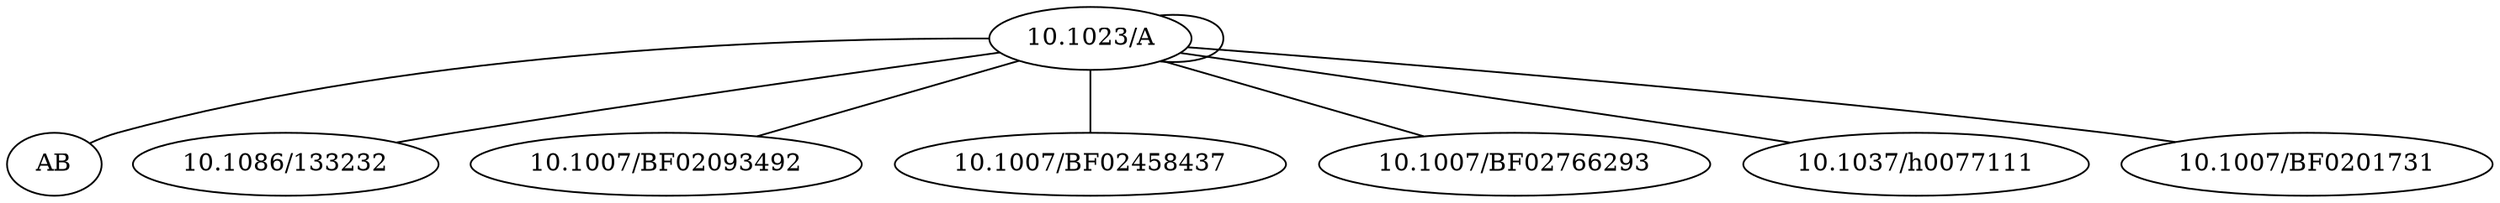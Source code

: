 strict graph mind_map193 {
	"10.1023/A" -- AB
	"10.1023/A" -- "10.1086/133232"
	"10.1023/A" -- "10.1007/BF02093492"
	"10.1023/A" -- "10.1007/BF02458437"
	"10.1023/A" -- "10.1007/BF02766293"
	"10.1023/A" -- "10.1023/A"
	"10.1023/A" -- "10.1037/h0077111"
	"10.1023/A" -- "10.1007/BF0201731"
}
